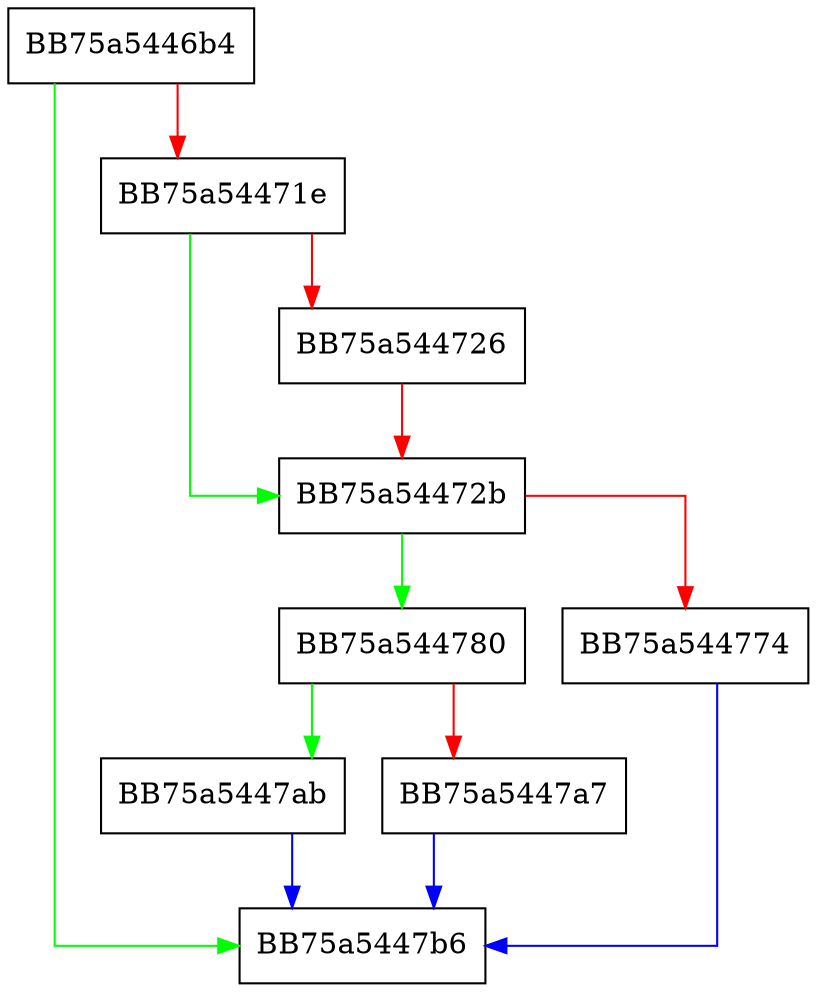 digraph EnumGetEntry {
  node [shape="box"];
  graph [splines=ortho];
  BB75a5446b4 -> BB75a5447b6 [color="green"];
  BB75a5446b4 -> BB75a54471e [color="red"];
  BB75a54471e -> BB75a54472b [color="green"];
  BB75a54471e -> BB75a544726 [color="red"];
  BB75a544726 -> BB75a54472b [color="red"];
  BB75a54472b -> BB75a544780 [color="green"];
  BB75a54472b -> BB75a544774 [color="red"];
  BB75a544774 -> BB75a5447b6 [color="blue"];
  BB75a544780 -> BB75a5447ab [color="green"];
  BB75a544780 -> BB75a5447a7 [color="red"];
  BB75a5447a7 -> BB75a5447b6 [color="blue"];
  BB75a5447ab -> BB75a5447b6 [color="blue"];
}